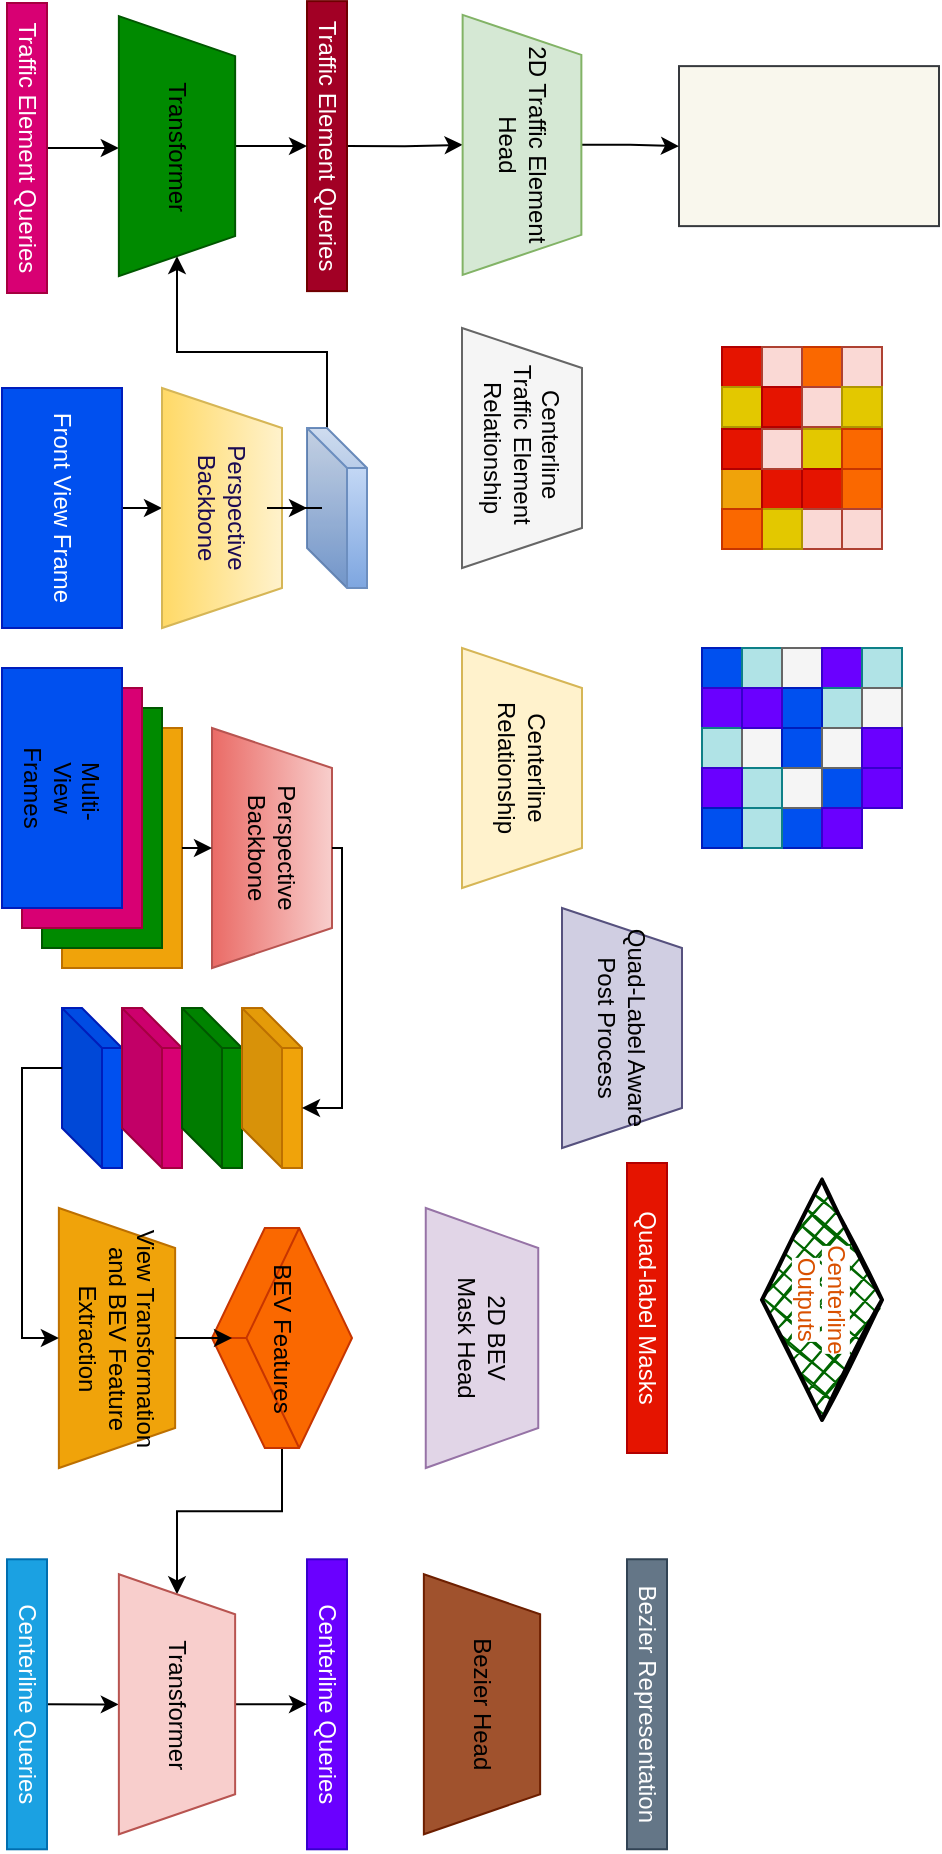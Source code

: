 <mxfile version="23.1.7" type="github">
  <diagram name="Page-1" id="BR88uO2bneSfWu2XzS_m">
    <mxGraphModel dx="1434" dy="1928" grid="1" gridSize="10" guides="1" tooltips="1" connect="1" arrows="1" fold="1" page="1" pageScale="1" pageWidth="850" pageHeight="1100" math="0" shadow="0">
      <root>
        <mxCell id="0" />
        <mxCell id="1" parent="0" />
        <mxCell id="WenqukC4pVPus_8-eNgw-1" value="" style="group" vertex="1" connectable="0" parent="1">
          <mxGeometry x="150" y="320" width="120" height="80" as="geometry" />
        </mxCell>
        <mxCell id="WenqukC4pVPus_8-eNgw-2" value="" style="shape=cube;whiteSpace=wrap;html=1;boundedLbl=1;backgroundOutline=1;darkOpacity=0.05;darkOpacity2=0.1;fillColor=#0050ef;fontColor=#ffffff;strokeColor=#001DBC;" vertex="1" parent="WenqukC4pVPus_8-eNgw-1">
          <mxGeometry width="30" height="80" as="geometry" />
        </mxCell>
        <mxCell id="WenqukC4pVPus_8-eNgw-3" value="" style="shape=cube;whiteSpace=wrap;html=1;boundedLbl=1;backgroundOutline=1;darkOpacity=0.05;darkOpacity2=0.1;fillColor=#d80073;fontColor=#ffffff;strokeColor=#A50040;" vertex="1" parent="WenqukC4pVPus_8-eNgw-1">
          <mxGeometry x="30" width="30" height="80" as="geometry" />
        </mxCell>
        <mxCell id="WenqukC4pVPus_8-eNgw-4" value="" style="shape=cube;whiteSpace=wrap;html=1;boundedLbl=1;backgroundOutline=1;darkOpacity=0.05;darkOpacity2=0.1;fillColor=#008a00;fontColor=#ffffff;strokeColor=#005700;" vertex="1" parent="WenqukC4pVPus_8-eNgw-1">
          <mxGeometry x="60" width="30" height="80" as="geometry" />
        </mxCell>
        <mxCell id="WenqukC4pVPus_8-eNgw-5" value="" style="shape=cube;whiteSpace=wrap;html=1;boundedLbl=1;backgroundOutline=1;darkOpacity=0.05;darkOpacity2=0.1;fillColor=#f0a30a;fontColor=#000000;strokeColor=#BD7000;" vertex="1" parent="WenqukC4pVPus_8-eNgw-1">
          <mxGeometry x="90" width="30" height="80" as="geometry" />
        </mxCell>
        <mxCell id="WenqukC4pVPus_8-eNgw-6" style="edgeStyle=orthogonalEdgeStyle;rounded=0;orthogonalLoop=1;jettySize=auto;html=1;exitX=1;exitY=0.5;exitDx=0;exitDy=0;exitPerimeter=0;entryX=0;entryY=0.5;entryDx=0;entryDy=0;" edge="1" parent="1" source="WenqukC4pVPus_8-eNgw-7" target="WenqukC4pVPus_8-eNgw-98">
          <mxGeometry relative="1" as="geometry" />
        </mxCell>
        <mxCell id="WenqukC4pVPus_8-eNgw-7" value="BEV Features" style="html=1;shape=mxgraph.basic.isocube;isoAngle=15;fillColor=#fa6800;strokeColor=#C73500;fontColor=#000000;rotation=90;" vertex="1" parent="1">
          <mxGeometry x="205" y="450" width="110" height="70" as="geometry" />
        </mxCell>
        <mxCell id="WenqukC4pVPus_8-eNgw-8" value="" style="group;rotation=90;" vertex="1" connectable="0" parent="1">
          <mxGeometry x="130" y="210" width="120" height="60" as="geometry" />
        </mxCell>
        <mxCell id="WenqukC4pVPus_8-eNgw-9" value="Perspective&lt;br&gt;Backbone" style="text;html=1;align=center;verticalAlign=middle;whiteSpace=wrap;rounded=0;fontColor=#1a0a53;rotation=90;" vertex="1" parent="WenqukC4pVPus_8-eNgw-8">
          <mxGeometry x="30" y="15" width="60" height="30" as="geometry" />
        </mxCell>
        <mxCell id="WenqukC4pVPus_8-eNgw-10" value="" style="group;rotation=90;" vertex="1" connectable="0" parent="WenqukC4pVPus_8-eNgw-8">
          <mxGeometry x="-40" y="-30" width="150" height="90" as="geometry" />
        </mxCell>
        <mxCell id="WenqukC4pVPus_8-eNgw-11" value="" style="rounded=0;whiteSpace=wrap;html=1;fillColor=#f0a30a;fontColor=#000000;strokeColor=#BD7000;rotation=90;" vertex="1" parent="WenqukC4pVPus_8-eNgw-10">
          <mxGeometry x="30" y="30" width="120" height="60" as="geometry" />
        </mxCell>
        <mxCell id="WenqukC4pVPus_8-eNgw-12" value="" style="rounded=0;whiteSpace=wrap;html=1;fillColor=#008a00;fontColor=#ffffff;strokeColor=#005700;rotation=90;" vertex="1" parent="WenqukC4pVPus_8-eNgw-10">
          <mxGeometry x="20" y="20" width="120" height="60" as="geometry" />
        </mxCell>
        <mxCell id="WenqukC4pVPus_8-eNgw-13" value="" style="rounded=0;whiteSpace=wrap;html=1;fillColor=#d80073;fontColor=#ffffff;strokeColor=#A50040;rotation=90;" vertex="1" parent="WenqukC4pVPus_8-eNgw-10">
          <mxGeometry x="10" y="10" width="120" height="60" as="geometry" />
        </mxCell>
        <mxCell id="WenqukC4pVPus_8-eNgw-14" value="" style="rounded=0;whiteSpace=wrap;html=1;fillColor=#0050ef;fontColor=#ffffff;strokeColor=#001DBC;rotation=90;" vertex="1" parent="WenqukC4pVPus_8-eNgw-10">
          <mxGeometry width="120" height="60" as="geometry" />
        </mxCell>
        <mxCell id="WenqukC4pVPus_8-eNgw-15" value="&amp;nbsp;Multi-View Frames" style="text;html=1;strokeColor=none;fillColor=none;align=center;verticalAlign=middle;whiteSpace=wrap;rounded=0;rotation=90;" vertex="1" parent="WenqukC4pVPus_8-eNgw-10">
          <mxGeometry x="30" y="15" width="60" height="30" as="geometry" />
        </mxCell>
        <mxCell id="WenqukC4pVPus_8-eNgw-16" style="edgeStyle=orthogonalEdgeStyle;rounded=0;orthogonalLoop=1;jettySize=auto;html=1;exitX=0.5;exitY=0;exitDx=0;exitDy=0;entryX=0.5;entryY=1;entryDx=0;entryDy=0;" edge="1" parent="1" source="WenqukC4pVPus_8-eNgw-17" target="WenqukC4pVPus_8-eNgw-98">
          <mxGeometry relative="1" as="geometry" />
        </mxCell>
        <mxCell id="WenqukC4pVPus_8-eNgw-17" value="Centerline Queries" style="rounded=0;whiteSpace=wrap;html=1;fillColor=#1ba1e2;strokeColor=#006EAF;fontColor=#ffffff;rotation=90;" vertex="1" parent="1">
          <mxGeometry x="60" y="658.15" width="145" height="20" as="geometry" />
        </mxCell>
        <mxCell id="WenqukC4pVPus_8-eNgw-18" style="edgeStyle=orthogonalEdgeStyle;rounded=0;orthogonalLoop=1;jettySize=auto;html=1;exitX=0.5;exitY=0;exitDx=0;exitDy=0;entryX=0.5;entryY=1;entryDx=0;entryDy=0;" edge="1" parent="1" source="WenqukC4pVPus_8-eNgw-19" target="WenqukC4pVPus_8-eNgw-21">
          <mxGeometry relative="1" as="geometry" />
        </mxCell>
        <mxCell id="WenqukC4pVPus_8-eNgw-19" value="Front View Frame" style="rounded=0;whiteSpace=wrap;html=1;fillColor=#0050ef;fontColor=#ffffff;strokeColor=#001DBC;rotation=90;" vertex="1" parent="1">
          <mxGeometry x="90" y="40" width="120" height="60" as="geometry" />
        </mxCell>
        <mxCell id="WenqukC4pVPus_8-eNgw-20" value="" style="group;rotation=90;" vertex="1" connectable="0" parent="1">
          <mxGeometry x="170" y="40" width="120" height="60" as="geometry" />
        </mxCell>
        <mxCell id="WenqukC4pVPus_8-eNgw-21" value="" style="shape=trapezoid;perimeter=trapezoidPerimeter;whiteSpace=wrap;html=1;fixedSize=1;fillColor=#fff2cc;strokeColor=#d6b656;gradientColor=#ffd966;rotation=90;" vertex="1" parent="WenqukC4pVPus_8-eNgw-20">
          <mxGeometry width="120" height="60" as="geometry" />
        </mxCell>
        <mxCell id="WenqukC4pVPus_8-eNgw-22" value="Perspective&lt;br&gt;Backbone" style="text;html=1;align=center;verticalAlign=middle;whiteSpace=wrap;rounded=0;fontColor=#1a0a53;rotation=90;" vertex="1" parent="WenqukC4pVPus_8-eNgw-20">
          <mxGeometry x="30" y="15" width="60" height="30" as="geometry" />
        </mxCell>
        <mxCell id="WenqukC4pVPus_8-eNgw-23" style="edgeStyle=orthogonalEdgeStyle;rounded=0;orthogonalLoop=1;jettySize=auto;html=1;exitX=0;exitY=0;exitDx=10;exitDy=0;exitPerimeter=0;entryX=1;entryY=0.5;entryDx=0;entryDy=0;" edge="1" parent="1" source="WenqukC4pVPus_8-eNgw-24" target="WenqukC4pVPus_8-eNgw-100">
          <mxGeometry relative="1" as="geometry" />
        </mxCell>
        <mxCell id="WenqukC4pVPus_8-eNgw-24" value="" style="shape=cube;whiteSpace=wrap;html=1;boundedLbl=1;backgroundOutline=1;darkOpacity=0.05;darkOpacity2=0.1;fillColor=#dae8fc;strokeColor=#6c8ebf;gradientColor=#7ea6e0;" vertex="1" parent="1">
          <mxGeometry x="272.5" y="30" width="30" height="80" as="geometry" />
        </mxCell>
        <mxCell id="WenqukC4pVPus_8-eNgw-25" style="edgeStyle=orthogonalEdgeStyle;rounded=0;orthogonalLoop=1;jettySize=auto;html=1;exitX=0.5;exitY=0;exitDx=0;exitDy=0;" edge="1" parent="1" source="WenqukC4pVPus_8-eNgw-21" target="WenqukC4pVPus_8-eNgw-24">
          <mxGeometry relative="1" as="geometry" />
        </mxCell>
        <mxCell id="WenqukC4pVPus_8-eNgw-26" style="edgeStyle=orthogonalEdgeStyle;rounded=0;orthogonalLoop=1;jettySize=auto;html=1;exitX=0.5;exitY=0;exitDx=0;exitDy=0;entryX=0.5;entryY=1;entryDx=0;entryDy=0;" edge="1" parent="1" source="WenqukC4pVPus_8-eNgw-27" target="WenqukC4pVPus_8-eNgw-100">
          <mxGeometry relative="1" as="geometry" />
        </mxCell>
        <mxCell id="WenqukC4pVPus_8-eNgw-27" value="Traffic Element Queries" style="rounded=0;whiteSpace=wrap;html=1;fillColor=#d80073;strokeColor=#A50040;fontColor=#ffffff;rotation=90;" vertex="1" parent="1">
          <mxGeometry x="60" y="-120.0" width="145" height="20" as="geometry" />
        </mxCell>
        <mxCell id="WenqukC4pVPus_8-eNgw-28" style="edgeStyle=orthogonalEdgeStyle;rounded=0;orthogonalLoop=1;jettySize=auto;html=1;exitX=0.5;exitY=0;exitDx=0;exitDy=0;entryX=0.5;entryY=1;entryDx=0;entryDy=0;" edge="1" parent="1" source="WenqukC4pVPus_8-eNgw-29" target="WenqukC4pVPus_8-eNgw-90">
          <mxGeometry relative="1" as="geometry" />
        </mxCell>
        <mxCell id="WenqukC4pVPus_8-eNgw-29" value="Traffic Element Queries" style="rounded=0;whiteSpace=wrap;html=1;fillColor=#a20025;strokeColor=#6F0000;fontColor=#ffffff;rotation=90;" vertex="1" parent="1">
          <mxGeometry x="210" y="-120.94" width="145" height="20" as="geometry" />
        </mxCell>
        <mxCell id="WenqukC4pVPus_8-eNgw-31" value="&lt;font color=&quot;#000000&quot;&gt;&lt;span style=&quot;caret-color: rgb(0, 0, 0);&quot;&gt;Centerline Relationship&lt;/span&gt;&lt;/font&gt;" style="shape=trapezoid;perimeter=trapezoidPerimeter;whiteSpace=wrap;html=1;fixedSize=1;rotation=90;fillColor=#fff2cc;strokeColor=#d6b656;rounded=0;" vertex="1" parent="1">
          <mxGeometry x="320" y="170" width="120" height="60" as="geometry" />
        </mxCell>
        <mxCell id="WenqukC4pVPus_8-eNgw-33" value="&lt;font color=&quot;#000000&quot;&gt;&lt;span style=&quot;caret-color: rgb(0, 0, 0);&quot;&gt;Centerline&amp;nbsp;&lt;br&gt;Traffic Element&amp;nbsp;&lt;br&gt;Relationship&lt;br&gt;&lt;/span&gt;&lt;/font&gt;" style="shape=trapezoid;perimeter=trapezoidPerimeter;whiteSpace=wrap;html=1;fixedSize=1;rotation=90;fillColor=#f5f5f5;strokeColor=#666666;fontColor=#333333;" vertex="1" parent="1">
          <mxGeometry x="320.0" y="10" width="120" height="60" as="geometry" />
        </mxCell>
        <mxCell id="WenqukC4pVPus_8-eNgw-34" value="&lt;font color=&quot;#d95000&quot; style=&quot;background-color: rgb(255, 255, 255);&quot;&gt;Centerline &lt;br&gt;Outputs&lt;/font&gt;" style="rhombus;whiteSpace=wrap;html=1;strokeWidth=2;fillWeight=-1;hachureGap=8;fillStyle=cross-hatch;fillColor=#006600;sketch=1;fontColor=#ff9300;rotation=90;" vertex="1" parent="1">
          <mxGeometry x="470" y="435.94" width="120" height="60" as="geometry" />
        </mxCell>
        <mxCell id="WenqukC4pVPus_8-eNgw-35" value="" style="group" vertex="1" connectable="0" parent="1">
          <mxGeometry x="451.5" y="-150.94" width="137" height="80" as="geometry" />
        </mxCell>
        <mxCell id="WenqukC4pVPus_8-eNgw-36" value="" style="rounded=0;whiteSpace=wrap;html=1;fillColor=#f9f7ed;strokeColor=#36393d;" vertex="1" parent="WenqukC4pVPus_8-eNgw-35">
          <mxGeometry x="7" width="130" height="80" as="geometry" />
        </mxCell>
        <mxCell id="WenqukC4pVPus_8-eNgw-37" value="" style="shape=image;html=1;verticalAlign=top;verticalLabelPosition=bottom;labelBackgroundColor=#ffffff;imageAspect=0;aspect=fixed;image=https://cdn2.iconfinder.com/data/icons/crystalproject/128x128/apps/daemons.png" vertex="1" parent="WenqukC4pVPus_8-eNgw-35">
          <mxGeometry x="7" y="6.5" width="67" height="67" as="geometry" />
        </mxCell>
        <mxCell id="WenqukC4pVPus_8-eNgw-38" value="" style="shape=image;html=1;verticalAlign=top;verticalLabelPosition=bottom;labelBackgroundColor=#ffffff;imageAspect=0;aspect=fixed;image=https://cdn0.iconfinder.com/data/icons/phosphor-regular-vol-4/256/traffic-sign-128.png" vertex="1" parent="WenqukC4pVPus_8-eNgw-35">
          <mxGeometry x="60" y="3" width="74" height="74" as="geometry" />
        </mxCell>
        <mxCell id="WenqukC4pVPus_8-eNgw-39" value="" style="group" vertex="1" connectable="0" parent="1">
          <mxGeometry x="480" y="-10.5" width="80" height="101" as="geometry" />
        </mxCell>
        <mxCell id="WenqukC4pVPus_8-eNgw-40" value="" style="group" vertex="1" connectable="0" parent="WenqukC4pVPus_8-eNgw-39">
          <mxGeometry width="80" height="81" as="geometry" />
        </mxCell>
        <mxCell id="WenqukC4pVPus_8-eNgw-41" value="" style="whiteSpace=wrap;html=1;aspect=fixed;fillColor=#e51400;strokeColor=#B20000;fontColor=#ffffff;container=0;" vertex="1" parent="WenqukC4pVPus_8-eNgw-40">
          <mxGeometry width="20" height="20" as="geometry" />
        </mxCell>
        <mxCell id="WenqukC4pVPus_8-eNgw-42" value="" style="whiteSpace=wrap;html=1;aspect=fixed;fillColor=#fa6800;fontColor=#000000;strokeColor=#C73500;container=0;" vertex="1" parent="WenqukC4pVPus_8-eNgw-40">
          <mxGeometry x="40" width="20" height="20" as="geometry" />
        </mxCell>
        <mxCell id="WenqukC4pVPus_8-eNgw-43" value="" style="whiteSpace=wrap;html=1;aspect=fixed;fillColor=#e3c800;fontColor=#000000;strokeColor=#B09500;container=0;" vertex="1" parent="WenqukC4pVPus_8-eNgw-40">
          <mxGeometry y="20" width="20" height="20" as="geometry" />
        </mxCell>
        <mxCell id="WenqukC4pVPus_8-eNgw-44" value="" style="whiteSpace=wrap;html=1;aspect=fixed;fillColor=#fad9d5;strokeColor=#ae4132;container=0;" vertex="1" parent="WenqukC4pVPus_8-eNgw-40">
          <mxGeometry x="60" width="20" height="20" as="geometry" />
        </mxCell>
        <mxCell id="WenqukC4pVPus_8-eNgw-45" value="" style="whiteSpace=wrap;html=1;aspect=fixed;fillColor=#fad9d5;strokeColor=#ae4132;container=0;" vertex="1" parent="WenqukC4pVPus_8-eNgw-40">
          <mxGeometry x="20" width="20" height="20" as="geometry" />
        </mxCell>
        <mxCell id="WenqukC4pVPus_8-eNgw-46" value="" style="whiteSpace=wrap;html=1;aspect=fixed;fillColor=#e51400;fontColor=#ffffff;strokeColor=#B20000;container=0;" vertex="1" parent="WenqukC4pVPus_8-eNgw-40">
          <mxGeometry x="20" y="20" width="20" height="20" as="geometry" />
        </mxCell>
        <mxCell id="WenqukC4pVPus_8-eNgw-47" value="" style="whiteSpace=wrap;html=1;aspect=fixed;fillColor=#f0a30a;fontColor=#000000;strokeColor=#BD7000;container=0;" vertex="1" parent="WenqukC4pVPus_8-eNgw-40">
          <mxGeometry y="61" width="20" height="20" as="geometry" />
        </mxCell>
        <mxCell id="WenqukC4pVPus_8-eNgw-48" value="" style="whiteSpace=wrap;html=1;aspect=fixed;fillColor=#e51400;fontColor=#ffffff;strokeColor=#B20000;container=0;" vertex="1" parent="WenqukC4pVPus_8-eNgw-40">
          <mxGeometry x="20" y="61" width="20" height="20" as="geometry" />
        </mxCell>
        <mxCell id="WenqukC4pVPus_8-eNgw-49" value="" style="whiteSpace=wrap;html=1;aspect=fixed;fillColor=#fad9d5;strokeColor=#ae4132;container=0;" vertex="1" parent="WenqukC4pVPus_8-eNgw-40">
          <mxGeometry x="40" y="20" width="20" height="20" as="geometry" />
        </mxCell>
        <mxCell id="WenqukC4pVPus_8-eNgw-50" value="" style="whiteSpace=wrap;html=1;aspect=fixed;fillColor=#e3c800;fontColor=#000000;strokeColor=#B09500;container=0;" vertex="1" parent="WenqukC4pVPus_8-eNgw-40">
          <mxGeometry x="60" y="20" width="20" height="20" as="geometry" />
        </mxCell>
        <mxCell id="WenqukC4pVPus_8-eNgw-51" value="" style="whiteSpace=wrap;html=1;aspect=fixed;fillColor=#e3c800;fontColor=#000000;strokeColor=#B09500;container=0;" vertex="1" parent="WenqukC4pVPus_8-eNgw-40">
          <mxGeometry x="40" y="41" width="20" height="20" as="geometry" />
        </mxCell>
        <mxCell id="WenqukC4pVPus_8-eNgw-52" value="" style="whiteSpace=wrap;html=1;aspect=fixed;fillColor=#fa6800;fontColor=#000000;strokeColor=#C73500;container=0;" vertex="1" parent="WenqukC4pVPus_8-eNgw-40">
          <mxGeometry x="60" y="41" width="20" height="20" as="geometry" />
        </mxCell>
        <mxCell id="WenqukC4pVPus_8-eNgw-53" value="" style="whiteSpace=wrap;html=1;aspect=fixed;fillColor=#e51400;fontColor=#ffffff;strokeColor=#B20000;container=0;" vertex="1" parent="WenqukC4pVPus_8-eNgw-40">
          <mxGeometry y="41" width="20" height="20" as="geometry" />
        </mxCell>
        <mxCell id="WenqukC4pVPus_8-eNgw-54" value="" style="whiteSpace=wrap;html=1;aspect=fixed;fillColor=#e51400;fontColor=#ffffff;strokeColor=#B20000;container=0;" vertex="1" parent="WenqukC4pVPus_8-eNgw-40">
          <mxGeometry x="40" y="61" width="20" height="20" as="geometry" />
        </mxCell>
        <mxCell id="WenqukC4pVPus_8-eNgw-55" value="" style="whiteSpace=wrap;html=1;aspect=fixed;fillColor=#fad9d5;strokeColor=#ae4132;container=0;" vertex="1" parent="WenqukC4pVPus_8-eNgw-40">
          <mxGeometry x="20" y="41" width="20" height="20" as="geometry" />
        </mxCell>
        <mxCell id="WenqukC4pVPus_8-eNgw-56" value="" style="whiteSpace=wrap;html=1;aspect=fixed;fillColor=#fa6800;fontColor=#000000;strokeColor=#C73500;container=0;" vertex="1" parent="WenqukC4pVPus_8-eNgw-40">
          <mxGeometry x="60" y="61" width="20" height="20" as="geometry" />
        </mxCell>
        <mxCell id="WenqukC4pVPus_8-eNgw-57" value="" style="whiteSpace=wrap;html=1;aspect=fixed;fillColor=#fad9d5;strokeColor=#ae4132;container=0;" vertex="1" parent="WenqukC4pVPus_8-eNgw-39">
          <mxGeometry x="40" y="81" width="20" height="20" as="geometry" />
        </mxCell>
        <mxCell id="WenqukC4pVPus_8-eNgw-58" value="" style="whiteSpace=wrap;html=1;aspect=fixed;fillColor=#e3c800;fontColor=#000000;strokeColor=#B09500;container=0;" vertex="1" parent="WenqukC4pVPus_8-eNgw-39">
          <mxGeometry x="20" y="81" width="20" height="20" as="geometry" />
        </mxCell>
        <mxCell id="WenqukC4pVPus_8-eNgw-59" value="" style="whiteSpace=wrap;html=1;aspect=fixed;fillColor=#fad9d5;strokeColor=#ae4132;container=0;" vertex="1" parent="WenqukC4pVPus_8-eNgw-39">
          <mxGeometry x="60" y="81" width="20" height="20" as="geometry" />
        </mxCell>
        <mxCell id="WenqukC4pVPus_8-eNgw-60" value="" style="whiteSpace=wrap;html=1;aspect=fixed;fillColor=#fa6800;fontColor=#000000;strokeColor=#C73500;container=0;" vertex="1" parent="WenqukC4pVPus_8-eNgw-39">
          <mxGeometry y="81" width="20" height="20" as="geometry" />
        </mxCell>
        <mxCell id="WenqukC4pVPus_8-eNgw-61" value="" style="group" vertex="1" connectable="0" parent="1">
          <mxGeometry x="470" y="140" width="100" height="100" as="geometry" />
        </mxCell>
        <mxCell id="WenqukC4pVPus_8-eNgw-62" value="" style="whiteSpace=wrap;html=1;aspect=fixed;fillColor=#0050ef;strokeColor=#001DBC;fontColor=#ffffff;container=0;" vertex="1" parent="WenqukC4pVPus_8-eNgw-61">
          <mxGeometry width="20" height="20" as="geometry" />
        </mxCell>
        <mxCell id="WenqukC4pVPus_8-eNgw-63" value="" style="whiteSpace=wrap;html=1;aspect=fixed;fillColor=#b0e3e6;strokeColor=#0e8088;container=0;" vertex="1" parent="WenqukC4pVPus_8-eNgw-61">
          <mxGeometry x="20" width="20" height="20" as="geometry" />
        </mxCell>
        <mxCell id="WenqukC4pVPus_8-eNgw-64" value="" style="whiteSpace=wrap;html=1;aspect=fixed;fillColor=#f5f5f5;strokeColor=#666666;fontColor=#333333;container=0;" vertex="1" parent="WenqukC4pVPus_8-eNgw-61">
          <mxGeometry x="40" width="20" height="20" as="geometry" />
        </mxCell>
        <mxCell id="WenqukC4pVPus_8-eNgw-65" value="" style="whiteSpace=wrap;html=1;aspect=fixed;fillColor=#6a00ff;strokeColor=#3700CC;container=0;fontColor=#ffffff;" vertex="1" parent="WenqukC4pVPus_8-eNgw-61">
          <mxGeometry x="60" width="20" height="20" as="geometry" />
        </mxCell>
        <mxCell id="WenqukC4pVPus_8-eNgw-66" value="" style="whiteSpace=wrap;html=1;aspect=fixed;fillColor=#6a00ff;strokeColor=#3700CC;container=0;fontColor=#ffffff;" vertex="1" parent="WenqukC4pVPus_8-eNgw-61">
          <mxGeometry y="20" width="20" height="20" as="geometry" />
        </mxCell>
        <mxCell id="WenqukC4pVPus_8-eNgw-67" value="" style="whiteSpace=wrap;html=1;aspect=fixed;fillColor=#b0e3e6;strokeColor=#0e8088;container=0;" vertex="1" parent="WenqukC4pVPus_8-eNgw-61">
          <mxGeometry x="80" width="20" height="20" as="geometry" />
        </mxCell>
        <mxCell id="WenqukC4pVPus_8-eNgw-68" value="" style="whiteSpace=wrap;html=1;aspect=fixed;fillColor=#b0e3e6;strokeColor=#0e8088;container=0;" vertex="1" parent="WenqukC4pVPus_8-eNgw-61">
          <mxGeometry y="40" width="20" height="20" as="geometry" />
        </mxCell>
        <mxCell id="WenqukC4pVPus_8-eNgw-69" value="" style="whiteSpace=wrap;html=1;aspect=fixed;fillColor=#b0e3e6;strokeColor=#0e8088;container=0;" vertex="1" parent="WenqukC4pVPus_8-eNgw-61">
          <mxGeometry x="60" y="20" width="20" height="20" as="geometry" />
        </mxCell>
        <mxCell id="WenqukC4pVPus_8-eNgw-70" value="" style="whiteSpace=wrap;html=1;aspect=fixed;fillColor=#f5f5f5;strokeColor=#666666;fontColor=#333333;container=0;" vertex="1" parent="WenqukC4pVPus_8-eNgw-61">
          <mxGeometry x="80" y="20" width="20" height="20" as="geometry" />
        </mxCell>
        <mxCell id="WenqukC4pVPus_8-eNgw-71" value="" style="whiteSpace=wrap;html=1;aspect=fixed;fillColor=#f5f5f5;strokeColor=#666666;fontColor=#333333;container=0;" vertex="1" parent="WenqukC4pVPus_8-eNgw-61">
          <mxGeometry x="20" y="40" width="20" height="20" as="geometry" />
        </mxCell>
        <mxCell id="WenqukC4pVPus_8-eNgw-72" value="" style="whiteSpace=wrap;html=1;aspect=fixed;fillColor=#0050ef;strokeColor=#001DBC;fontColor=#ffffff;container=0;" vertex="1" parent="WenqukC4pVPus_8-eNgw-61">
          <mxGeometry x="40" y="20" width="20" height="20" as="geometry" />
        </mxCell>
        <mxCell id="WenqukC4pVPus_8-eNgw-73" value="" style="whiteSpace=wrap;html=1;aspect=fixed;fillColor=#0050ef;strokeColor=#001DBC;fontColor=#ffffff;container=0;" vertex="1" parent="WenqukC4pVPus_8-eNgw-61">
          <mxGeometry x="40" y="40" width="20" height="20" as="geometry" />
        </mxCell>
        <mxCell id="WenqukC4pVPus_8-eNgw-74" value="" style="whiteSpace=wrap;html=1;aspect=fixed;fillColor=#0050ef;strokeColor=#001DBC;fontColor=#ffffff;container=0;" vertex="1" parent="WenqukC4pVPus_8-eNgw-61">
          <mxGeometry x="60" y="60" width="20" height="20" as="geometry" />
        </mxCell>
        <mxCell id="WenqukC4pVPus_8-eNgw-75" value="" style="whiteSpace=wrap;html=1;aspect=fixed;fillColor=#0050ef;strokeColor=#001DBC;fontColor=#ffffff;container=0;" vertex="1" parent="WenqukC4pVPus_8-eNgw-61">
          <mxGeometry x="40" y="80" width="20" height="20" as="geometry" />
        </mxCell>
        <mxCell id="WenqukC4pVPus_8-eNgw-76" value="" style="whiteSpace=wrap;html=1;aspect=fixed;fillColor=#f5f5f5;strokeColor=#666666;fontColor=#333333;container=0;" vertex="1" parent="WenqukC4pVPus_8-eNgw-61">
          <mxGeometry x="60" y="40" width="20" height="20" as="geometry" />
        </mxCell>
        <mxCell id="WenqukC4pVPus_8-eNgw-77" value="" style="whiteSpace=wrap;html=1;aspect=fixed;fillColor=#f5f5f5;strokeColor=#666666;fontColor=#333333;container=0;" vertex="1" parent="WenqukC4pVPus_8-eNgw-61">
          <mxGeometry x="40" y="60" width="20" height="20" as="geometry" />
        </mxCell>
        <mxCell id="WenqukC4pVPus_8-eNgw-78" value="" style="whiteSpace=wrap;html=1;aspect=fixed;fillColor=#6a00ff;strokeColor=#3700CC;container=0;fontColor=#ffffff;" vertex="1" parent="WenqukC4pVPus_8-eNgw-61">
          <mxGeometry x="20" y="20" width="20" height="20" as="geometry" />
        </mxCell>
        <mxCell id="WenqukC4pVPus_8-eNgw-79" value="" style="whiteSpace=wrap;html=1;aspect=fixed;fillColor=#6a00ff;strokeColor=#3700CC;container=0;fontColor=#ffffff;" vertex="1" parent="WenqukC4pVPus_8-eNgw-61">
          <mxGeometry x="80" y="40" width="20" height="20" as="geometry" />
        </mxCell>
        <mxCell id="WenqukC4pVPus_8-eNgw-80" value="" style="whiteSpace=wrap;html=1;aspect=fixed;fillColor=#6a00ff;strokeColor=#3700CC;container=0;fontColor=#ffffff;" vertex="1" parent="WenqukC4pVPus_8-eNgw-61">
          <mxGeometry x="60" y="80" width="20" height="20" as="geometry" />
        </mxCell>
        <mxCell id="WenqukC4pVPus_8-eNgw-81" value="" style="whiteSpace=wrap;html=1;aspect=fixed;fillColor=#b0e3e6;strokeColor=#0e8088;container=0;" vertex="1" parent="WenqukC4pVPus_8-eNgw-61">
          <mxGeometry x="20" y="60" width="20" height="20" as="geometry" />
        </mxCell>
        <mxCell id="WenqukC4pVPus_8-eNgw-82" value="" style="whiteSpace=wrap;html=1;aspect=fixed;fillColor=#b0e3e6;strokeColor=#0e8088;container=0;" vertex="1" parent="WenqukC4pVPus_8-eNgw-61">
          <mxGeometry x="20" y="80" width="20" height="20" as="geometry" />
        </mxCell>
        <mxCell id="WenqukC4pVPus_8-eNgw-83" value="" style="whiteSpace=wrap;html=1;aspect=fixed;fillColor=#6a00ff;strokeColor=#3700CC;container=0;fontColor=#ffffff;" vertex="1" parent="WenqukC4pVPus_8-eNgw-61">
          <mxGeometry y="60" width="20" height="20" as="geometry" />
        </mxCell>
        <mxCell id="WenqukC4pVPus_8-eNgw-84" value="" style="whiteSpace=wrap;html=1;aspect=fixed;fillColor=#6a00ff;strokeColor=#3700CC;container=0;fontColor=#ffffff;" vertex="1" parent="WenqukC4pVPus_8-eNgw-61">
          <mxGeometry x="80" y="60" width="20" height="20" as="geometry" />
        </mxCell>
        <mxCell id="WenqukC4pVPus_8-eNgw-85" value="" style="whiteSpace=wrap;html=1;aspect=fixed;fillColor=#0050ef;strokeColor=#001DBC;fontColor=#ffffff;container=0;" vertex="1" parent="WenqukC4pVPus_8-eNgw-61">
          <mxGeometry y="80" width="20" height="20" as="geometry" />
        </mxCell>
        <mxCell id="WenqukC4pVPus_8-eNgw-86" value="Centerline Queries" style="rounded=0;whiteSpace=wrap;html=1;fillColor=#6a00ff;strokeColor=#3700CC;fontColor=#ffffff;rotation=90;" vertex="1" parent="1">
          <mxGeometry x="210" y="658.15" width="145" height="20" as="geometry" />
        </mxCell>
        <mxCell id="WenqukC4pVPus_8-eNgw-88" value="Quad-Label Aware Post Process" style="shape=trapezoid;perimeter=trapezoidPerimeter;whiteSpace=wrap;html=1;fixedSize=1;rotation=90;fillColor=#d0cee2;strokeColor=#56517e;fontColor=#000000;" vertex="1" parent="1">
          <mxGeometry x="370" y="300" width="120" height="60" as="geometry" />
        </mxCell>
        <mxCell id="WenqukC4pVPus_8-eNgw-89" style="edgeStyle=orthogonalEdgeStyle;rounded=0;orthogonalLoop=1;jettySize=auto;html=1;exitX=0.5;exitY=0;exitDx=0;exitDy=0;" edge="1" parent="1" source="WenqukC4pVPus_8-eNgw-90" target="WenqukC4pVPus_8-eNgw-37">
          <mxGeometry relative="1" as="geometry" />
        </mxCell>
        <mxCell id="WenqukC4pVPus_8-eNgw-90" value="&lt;font color=&quot;#000000&quot;&gt;&lt;span style=&quot;caret-color: rgb(0, 0, 0);&quot;&gt;2D Traffic Element Head&lt;/span&gt;&lt;/font&gt;" style="shape=trapezoid;perimeter=trapezoidPerimeter;whiteSpace=wrap;html=1;fixedSize=1;rotation=90;fillColor=#d5e8d4;strokeColor=#82b366;rounded=0;" vertex="1" parent="1">
          <mxGeometry x="315" y="-141.25" width="130" height="59.37" as="geometry" />
        </mxCell>
        <mxCell id="WenqukC4pVPus_8-eNgw-92" value="&lt;font color=&quot;#000000&quot;&gt;&lt;span style=&quot;caret-color: rgb(0, 0, 0);&quot;&gt;2D BEV &lt;br&gt;Mask Head&lt;br&gt;&lt;/span&gt;&lt;/font&gt;" style="shape=trapezoid;perimeter=trapezoidPerimeter;whiteSpace=wrap;html=1;fixedSize=1;rotation=90;fillColor=#e1d5e7;strokeColor=#9673a6;rounded=0;" vertex="1" parent="1">
          <mxGeometry x="295" y="456.87" width="130" height="56.25" as="geometry" />
        </mxCell>
        <mxCell id="WenqukC4pVPus_8-eNgw-93" value="&lt;font color=&quot;#000000&quot;&gt;&lt;span style=&quot;caret-color: rgb(0, 0, 0);&quot;&gt;Bezier Head&lt;br&gt;&lt;/span&gt;&lt;/font&gt;" style="shape=trapezoid;perimeter=trapezoidPerimeter;whiteSpace=wrap;html=1;fixedSize=1;rotation=90;fillColor=#a0522d;strokeColor=#6D1F00;rounded=0;fontColor=#ffffff;" vertex="1" parent="1">
          <mxGeometry x="295" y="639.06" width="130" height="58.13" as="geometry" />
        </mxCell>
        <mxCell id="WenqukC4pVPus_8-eNgw-95" value="Quad-label Masks" style="rounded=0;whiteSpace=wrap;html=1;fillColor=#e51400;strokeColor=#B20000;fontColor=#ffffff;rotation=90;" vertex="1" parent="1">
          <mxGeometry x="370" y="460" width="145" height="20" as="geometry" />
        </mxCell>
        <mxCell id="WenqukC4pVPus_8-eNgw-96" value="Bezier Representation" style="rounded=0;whiteSpace=wrap;html=1;fillColor=#647687;strokeColor=#314354;fontColor=#ffffff;rotation=90;" vertex="1" parent="1">
          <mxGeometry x="370" y="658.13" width="145" height="20" as="geometry" />
        </mxCell>
        <mxCell id="WenqukC4pVPus_8-eNgw-97" style="edgeStyle=orthogonalEdgeStyle;rounded=0;orthogonalLoop=1;jettySize=auto;html=1;exitX=0.5;exitY=0;exitDx=0;exitDy=0;entryX=0.5;entryY=1;entryDx=0;entryDy=0;" edge="1" parent="1" source="WenqukC4pVPus_8-eNgw-98" target="WenqukC4pVPus_8-eNgw-86">
          <mxGeometry relative="1" as="geometry" />
        </mxCell>
        <mxCell id="WenqukC4pVPus_8-eNgw-98" value="&lt;font color=&quot;#000000&quot;&gt;&lt;span style=&quot;caret-color: rgb(0, 0, 0);&quot;&gt;Transformer&lt;br&gt;&lt;/span&gt;&lt;/font&gt;" style="shape=trapezoid;perimeter=trapezoidPerimeter;whiteSpace=wrap;html=1;fixedSize=1;rotation=90;fillColor=#f8cecc;strokeColor=#b85450;rounded=0;" vertex="1" parent="1">
          <mxGeometry x="142.5" y="639.07" width="130" height="58.13" as="geometry" />
        </mxCell>
        <mxCell id="WenqukC4pVPus_8-eNgw-99" style="edgeStyle=orthogonalEdgeStyle;rounded=0;orthogonalLoop=1;jettySize=auto;html=1;exitX=0.5;exitY=0;exitDx=0;exitDy=0;entryX=0.5;entryY=1;entryDx=0;entryDy=0;" edge="1" parent="1" source="WenqukC4pVPus_8-eNgw-100" target="WenqukC4pVPus_8-eNgw-29">
          <mxGeometry relative="1" as="geometry" />
        </mxCell>
        <mxCell id="WenqukC4pVPus_8-eNgw-100" value="&lt;font color=&quot;#000000&quot;&gt;&lt;span style=&quot;caret-color: rgb(0, 0, 0);&quot;&gt;Transformer&lt;br&gt;&lt;/span&gt;&lt;/font&gt;" style="shape=trapezoid;perimeter=trapezoidPerimeter;whiteSpace=wrap;html=1;fixedSize=1;rotation=90;fillColor=#008a00;strokeColor=#005700;rounded=0;fontColor=#ffffff;" vertex="1" parent="1">
          <mxGeometry x="142.5" y="-140.01" width="130" height="58.13" as="geometry" />
        </mxCell>
        <mxCell id="WenqukC4pVPus_8-eNgw-101" value="Perspective Backbone" style="shape=trapezoid;perimeter=trapezoidPerimeter;whiteSpace=wrap;html=1;fixedSize=1;fillColor=#f8cecc;strokeColor=#b85450;gradientColor=#ea6b66;rotation=90;" vertex="1" parent="1">
          <mxGeometry x="195" y="210" width="120" height="60" as="geometry" />
        </mxCell>
        <mxCell id="WenqukC4pVPus_8-eNgw-102" value="&lt;font color=&quot;#000000&quot;&gt;&lt;span style=&quot;caret-color: rgb(0, 0, 0);&quot;&gt;View Transformation and BEV Feature Extraction&lt;br&gt;&lt;/span&gt;&lt;/font&gt;" style="shape=trapezoid;perimeter=trapezoidPerimeter;whiteSpace=wrap;html=1;fixedSize=1;rotation=90;fillColor=#f0a30a;strokeColor=#BD7000;rounded=0;fontColor=#000000;" vertex="1" parent="1">
          <mxGeometry x="112.5" y="455.93" width="130" height="58.13" as="geometry" />
        </mxCell>
        <mxCell id="WenqukC4pVPus_8-eNgw-103" style="edgeStyle=orthogonalEdgeStyle;rounded=0;orthogonalLoop=1;jettySize=auto;html=1;exitX=0.5;exitY=0;exitDx=0;exitDy=0;entryX=0.5;entryY=1;entryDx=0;entryDy=0;" edge="1" parent="1" source="WenqukC4pVPus_8-eNgw-11" target="WenqukC4pVPus_8-eNgw-101">
          <mxGeometry relative="1" as="geometry" />
        </mxCell>
        <mxCell id="WenqukC4pVPus_8-eNgw-104" style="edgeStyle=orthogonalEdgeStyle;rounded=0;orthogonalLoop=1;jettySize=auto;html=1;exitX=0.5;exitY=0;exitDx=0;exitDy=0;entryX=0.499;entryY=0.857;entryDx=0;entryDy=0;entryPerimeter=0;" edge="1" parent="1" source="WenqukC4pVPus_8-eNgw-102" target="WenqukC4pVPus_8-eNgw-7">
          <mxGeometry relative="1" as="geometry" />
        </mxCell>
        <mxCell id="WenqukC4pVPus_8-eNgw-105" style="edgeStyle=orthogonalEdgeStyle;rounded=0;orthogonalLoop=1;jettySize=auto;html=1;exitX=0.5;exitY=0;exitDx=0;exitDy=0;entryX=0;entryY=0;entryDx=30;entryDy=50;entryPerimeter=0;" edge="1" parent="1" source="WenqukC4pVPus_8-eNgw-101" target="WenqukC4pVPus_8-eNgw-5">
          <mxGeometry relative="1" as="geometry">
            <Array as="points">
              <mxPoint x="290" y="240" />
              <mxPoint x="290" y="370" />
            </Array>
          </mxGeometry>
        </mxCell>
        <mxCell id="WenqukC4pVPus_8-eNgw-106" style="edgeStyle=orthogonalEdgeStyle;rounded=0;orthogonalLoop=1;jettySize=auto;html=1;exitX=0;exitY=0;exitDx=0;exitDy=30;exitPerimeter=0;entryX=0.5;entryY=1;entryDx=0;entryDy=0;" edge="1" parent="1" source="WenqukC4pVPus_8-eNgw-2" target="WenqukC4pVPus_8-eNgw-102">
          <mxGeometry relative="1" as="geometry" />
        </mxCell>
      </root>
    </mxGraphModel>
  </diagram>
</mxfile>
